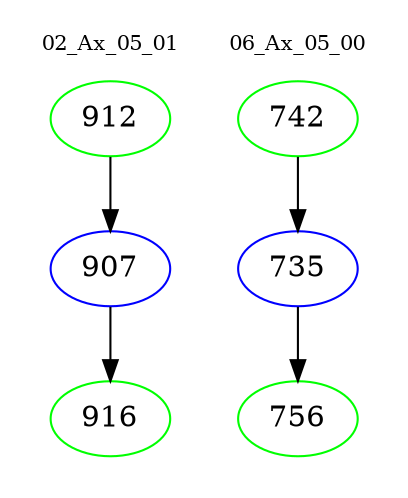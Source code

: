 digraph{
subgraph cluster_0 {
color = white
label = "02_Ax_05_01";
fontsize=10;
T0_912 [label="912", color="green"]
T0_912 -> T0_907 [color="black"]
T0_907 [label="907", color="blue"]
T0_907 -> T0_916 [color="black"]
T0_916 [label="916", color="green"]
}
subgraph cluster_1 {
color = white
label = "06_Ax_05_00";
fontsize=10;
T1_742 [label="742", color="green"]
T1_742 -> T1_735 [color="black"]
T1_735 [label="735", color="blue"]
T1_735 -> T1_756 [color="black"]
T1_756 [label="756", color="green"]
}
}
